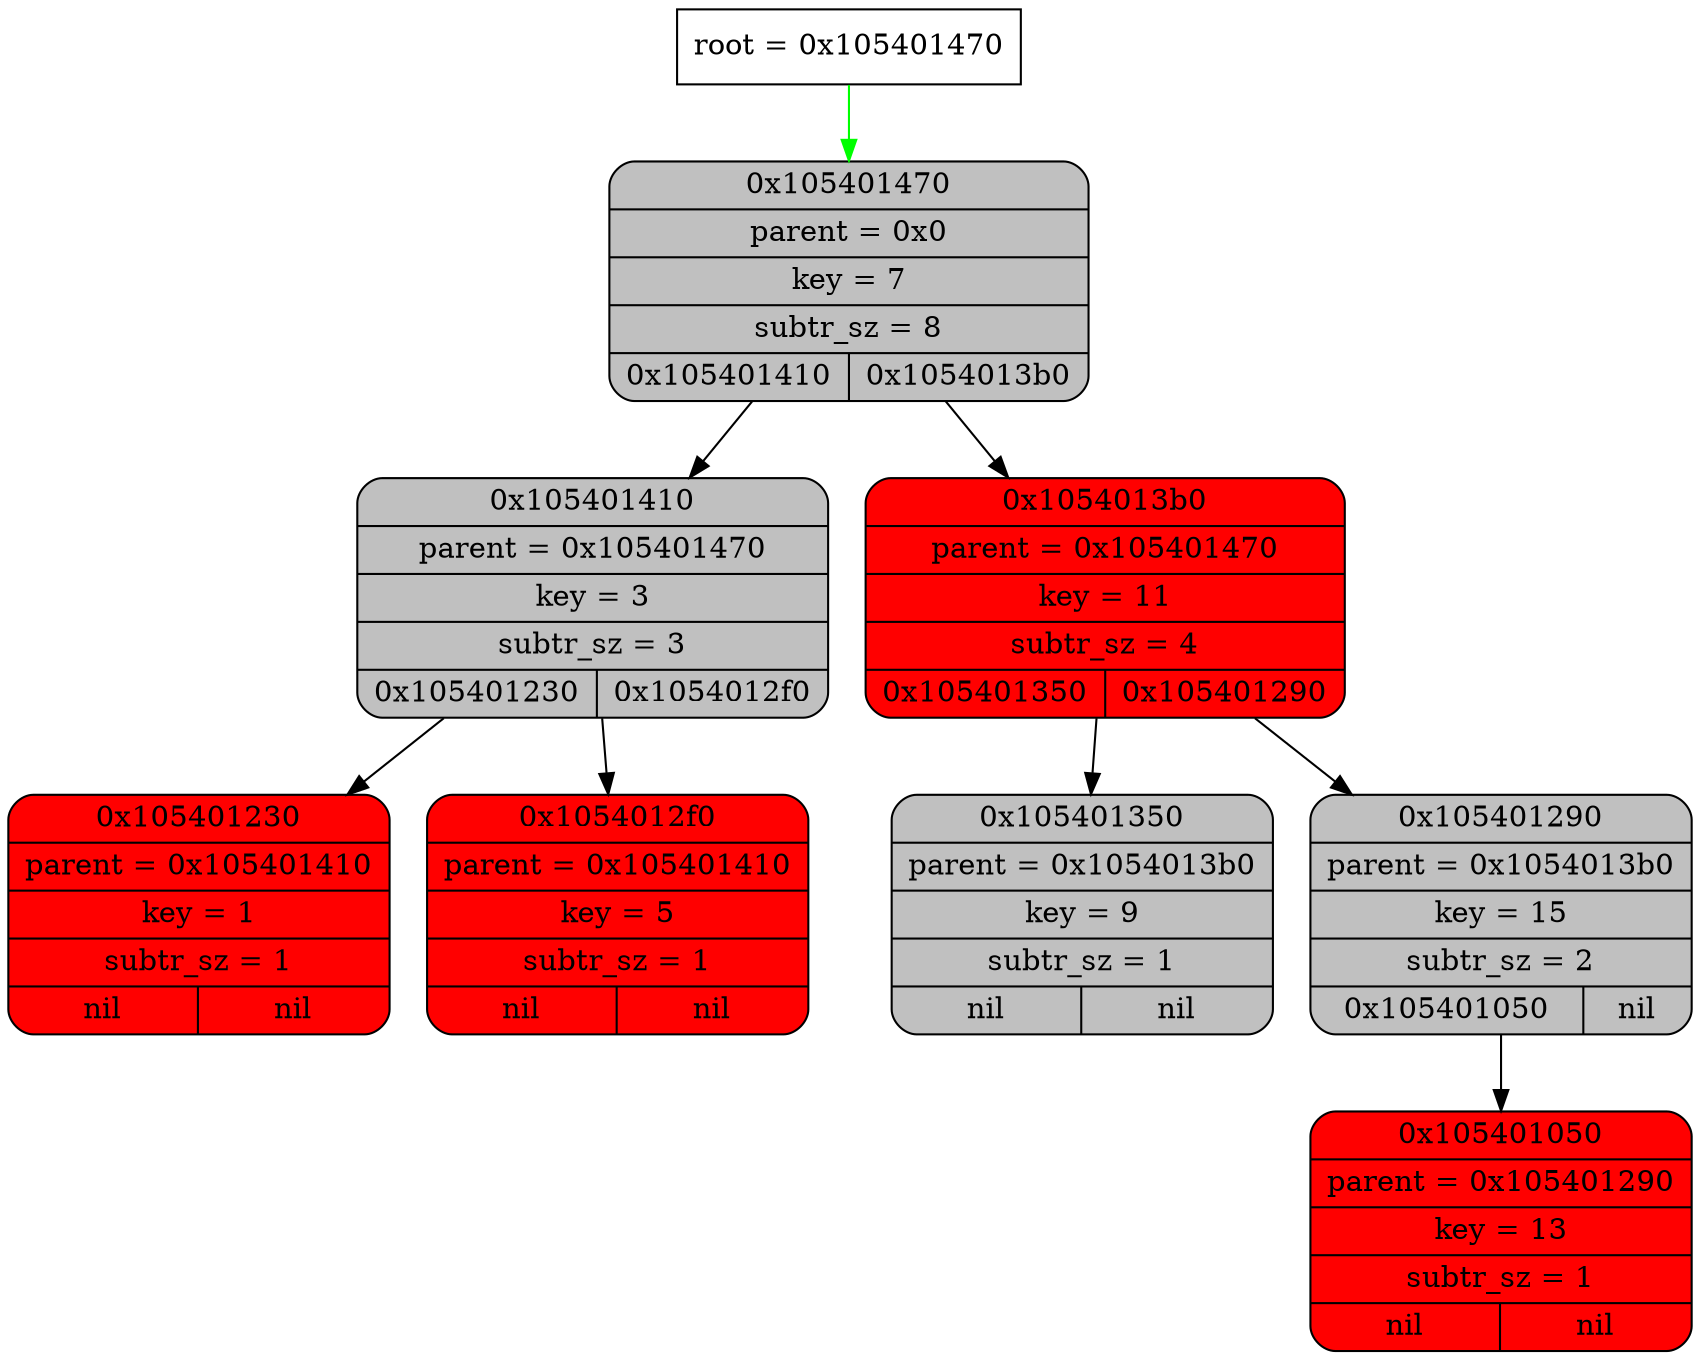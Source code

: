 digraph
{
    node_info[shape = record, label = "{root = 0x105401470}"];

    node_info->node_0x105401470 [color = "green"];
    node_0x105401470[shape = Mrecord, label = "{{0x105401470} | {parent =  0x0} | {key = 7} | {subtr_sz = 8} | {0x105401410| 0x1054013b0}}",
 style="filled", fillcolor="grey"];
    node_0x105401410[shape = Mrecord, label = "{{0x105401410} | {parent =  0x105401470} | {key = 3} | {subtr_sz = 3} | {0x105401230| 0x1054012f0}}",
 style="filled", fillcolor="grey"];
    node_0x105401230[shape = Mrecord, label = "{{0x105401230} | {parent =  0x105401410} | {key = 1} | {subtr_sz = 1} | {nil | nil}}",
 style="filled", fillcolor="red"];
    node_0x1054012f0[shape = Mrecord, label = "{{0x1054012f0} | {parent =  0x105401410} | {key = 5} | {subtr_sz = 1} | {nil | nil}}",
 style="filled", fillcolor="red"];
    node_0x1054013b0[shape = Mrecord, label = "{{0x1054013b0} | {parent =  0x105401470} | {key = 11} | {subtr_sz = 4} | {0x105401350| 0x105401290}}",
 style="filled", fillcolor="red"];
    node_0x105401350[shape = Mrecord, label = "{{0x105401350} | {parent =  0x1054013b0} | {key = 9} | {subtr_sz = 1} | {nil | nil}}",
 style="filled", fillcolor="grey"];
    node_0x105401290[shape = Mrecord, label = "{{0x105401290} | {parent =  0x1054013b0} | {key = 15} | {subtr_sz = 2} | {0x105401050| nil}}",
 style="filled", fillcolor="grey"];
    node_0x105401050[shape = Mrecord, label = "{{0x105401050} | {parent =  0x105401290} | {key = 13} | {subtr_sz = 1} | {nil | nil}}",
 style="filled", fillcolor="red"];
    node_0x105401470->node_0x105401410
    node_0x105401410->node_0x105401230
    node_0x105401410->node_0x1054012f0
    node_0x105401470->node_0x1054013b0
    node_0x1054013b0->node_0x105401350
    node_0x1054013b0->node_0x105401290
    node_0x105401290->node_0x105401050

}